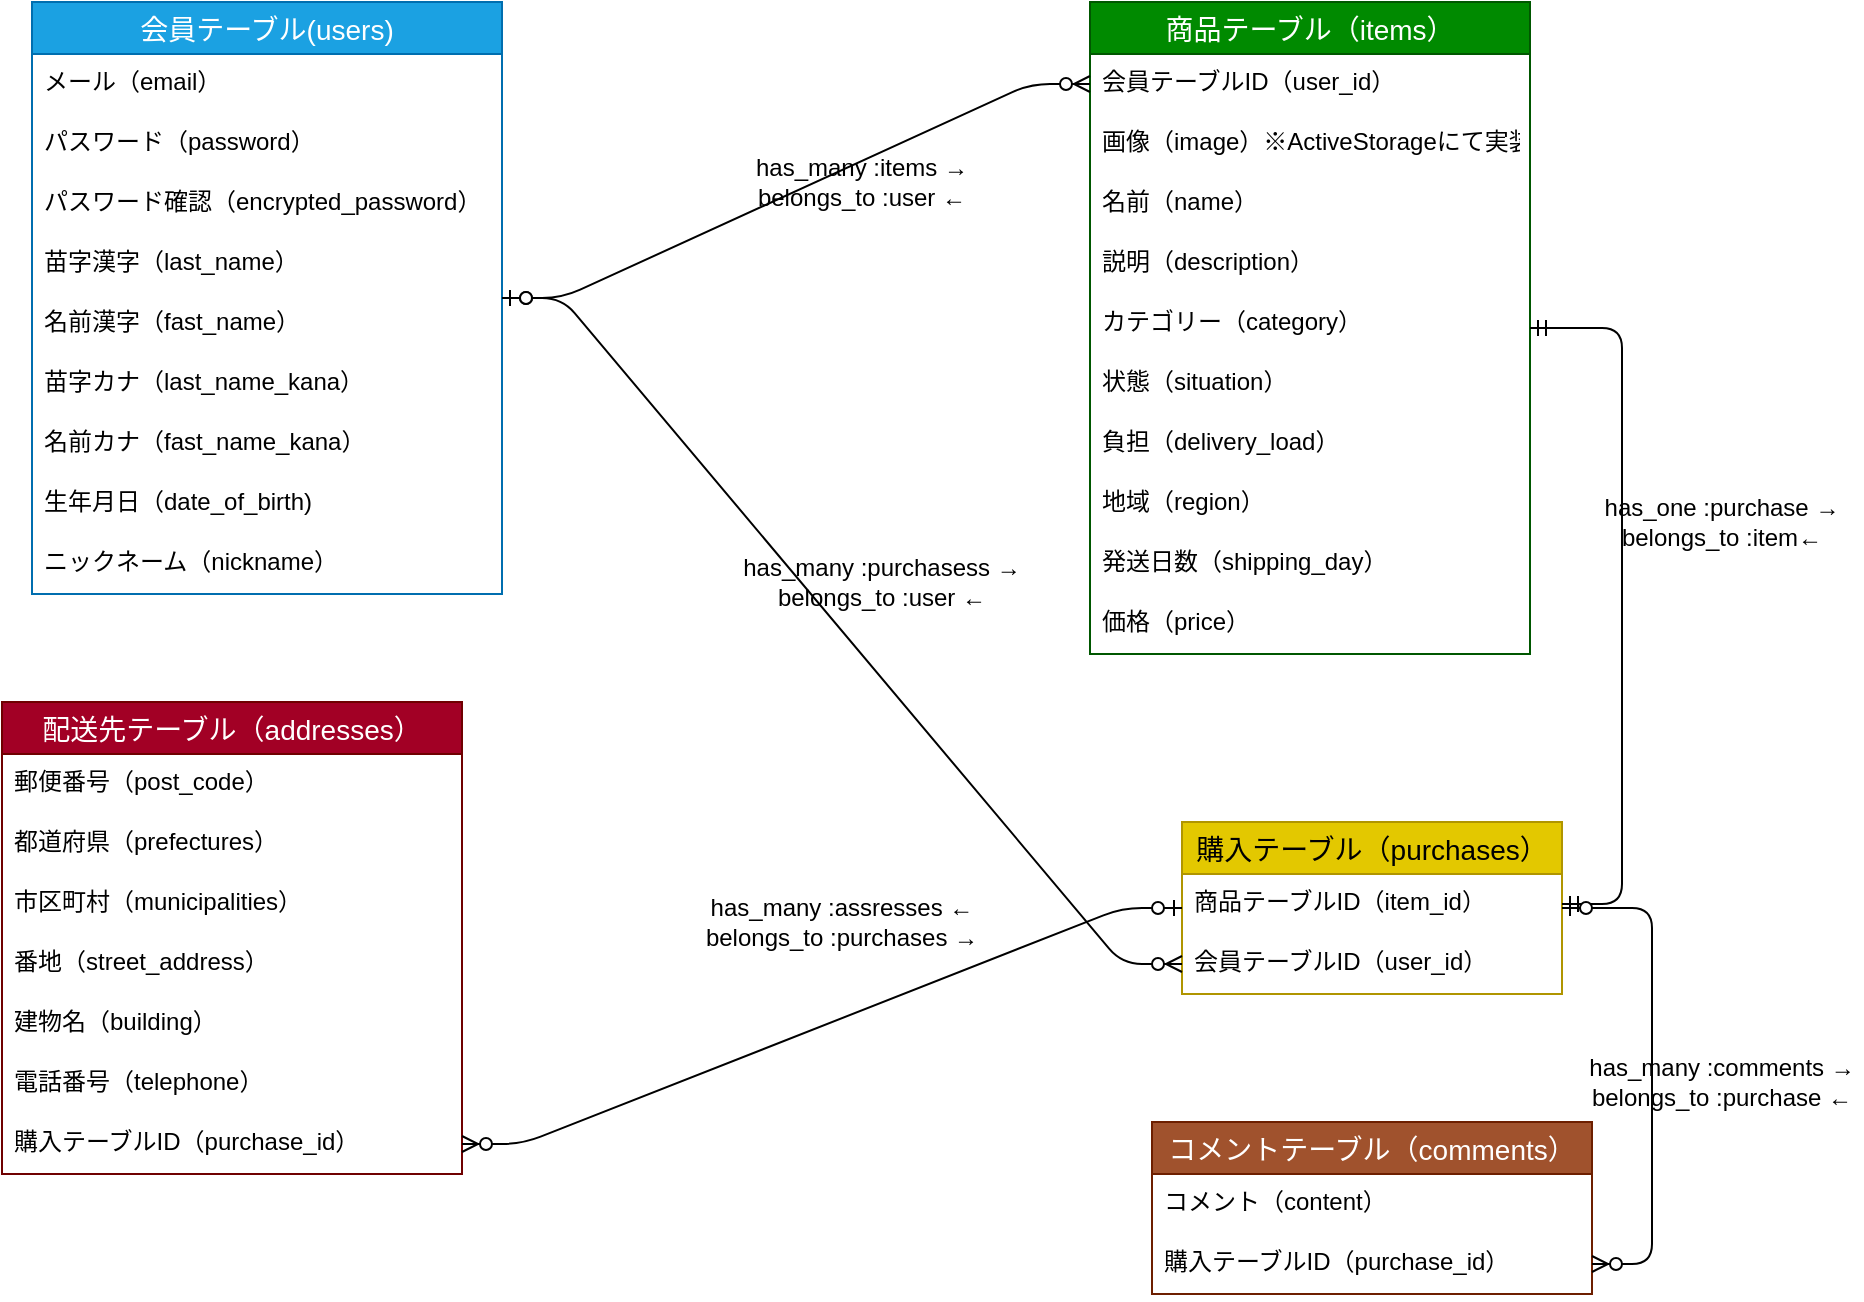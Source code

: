 <mxfile>
    <diagram id="WV8SqFQ2a9lmP5pnfqUK" name="ページ1">
        <mxGraphModel dx="782" dy="735" grid="1" gridSize="10" guides="1" tooltips="1" connect="1" arrows="1" fold="1" page="0" pageScale="1" pageWidth="827" pageHeight="1169" background="none" math="0" shadow="0">
            <root>
                <mxCell id="0"/>
                <mxCell id="1" parent="0"/>
                <mxCell id="2" value="会員テーブル(users)" style="swimlane;fontStyle=0;childLayout=stackLayout;horizontal=1;startSize=26;horizontalStack=0;resizeParent=1;resizeParentMax=0;resizeLast=0;collapsible=1;marginBottom=0;align=center;fontSize=14;strokeColor=#006EAF;fillColor=#1ba1e2;fontColor=#ffffff;" vertex="1" parent="1">
                    <mxGeometry x="-225" y="170" width="235" height="296" as="geometry">
                        <mxRectangle x="80" y="170" width="60" height="30" as="alternateBounds"/>
                    </mxGeometry>
                </mxCell>
                <mxCell id="4" value="メール（email）" style="text;strokeColor=none;fillColor=none;spacingLeft=4;spacingRight=4;overflow=hidden;rotatable=0;points=[[0,0.5],[1,0.5]];portConstraint=eastwest;fontSize=12;" vertex="1" parent="2">
                    <mxGeometry y="26" width="235" height="30" as="geometry"/>
                </mxCell>
                <mxCell id="5" value="パスワード（password）" style="text;strokeColor=none;fillColor=none;spacingLeft=4;spacingRight=4;overflow=hidden;rotatable=0;points=[[0,0.5],[1,0.5]];portConstraint=eastwest;fontSize=12;" vertex="1" parent="2">
                    <mxGeometry y="56" width="235" height="30" as="geometry"/>
                </mxCell>
                <mxCell id="87" value="パスワード確認（encrypted_password）" style="text;strokeColor=none;fillColor=none;spacingLeft=4;spacingRight=4;overflow=hidden;rotatable=0;points=[[0,0.5],[1,0.5]];portConstraint=eastwest;fontSize=12;" vertex="1" parent="2">
                    <mxGeometry y="86" width="235" height="30" as="geometry"/>
                </mxCell>
                <mxCell id="6" value="苗字漢字（last_name）" style="text;strokeColor=none;fillColor=none;spacingLeft=4;spacingRight=4;overflow=hidden;rotatable=0;points=[[0,0.5],[1,0.5]];portConstraint=eastwest;fontSize=12;" vertex="1" parent="2">
                    <mxGeometry y="116" width="235" height="30" as="geometry"/>
                </mxCell>
                <mxCell id="10" value="名前漢字（fast_name）" style="text;strokeColor=none;fillColor=none;spacingLeft=4;spacingRight=4;overflow=hidden;rotatable=0;points=[[0,0.5],[1,0.5]];portConstraint=eastwest;fontSize=12;" vertex="1" parent="2">
                    <mxGeometry y="146" width="235" height="30" as="geometry"/>
                </mxCell>
                <mxCell id="12" value="苗字カナ（last_name_kana）" style="text;strokeColor=none;fillColor=none;spacingLeft=4;spacingRight=4;overflow=hidden;rotatable=0;points=[[0,0.5],[1,0.5]];portConstraint=eastwest;fontSize=12;" vertex="1" parent="2">
                    <mxGeometry y="176" width="235" height="30" as="geometry"/>
                </mxCell>
                <mxCell id="11" value="名前カナ（fast_name_kana）" style="text;strokeColor=none;fillColor=none;spacingLeft=4;spacingRight=4;overflow=hidden;rotatable=0;points=[[0,0.5],[1,0.5]];portConstraint=eastwest;fontSize=12;" vertex="1" parent="2">
                    <mxGeometry y="206" width="235" height="30" as="geometry"/>
                </mxCell>
                <mxCell id="7" value="生年月日（date_of_birth)" style="text;strokeColor=none;fillColor=none;spacingLeft=4;spacingRight=4;overflow=hidden;rotatable=0;points=[[0,0.5],[1,0.5]];portConstraint=eastwest;fontSize=12;" vertex="1" parent="2">
                    <mxGeometry y="236" width="235" height="30" as="geometry"/>
                </mxCell>
                <mxCell id="3" value="ニックネーム（nickname）" style="text;strokeColor=none;fillColor=none;spacingLeft=4;spacingRight=4;overflow=hidden;rotatable=0;points=[[0,0.5],[1,0.5]];portConstraint=eastwest;fontSize=12;" vertex="1" parent="2">
                    <mxGeometry y="266" width="235" height="30" as="geometry"/>
                </mxCell>
                <mxCell id="29" value="商品テーブル（items）" style="swimlane;fontStyle=0;childLayout=stackLayout;horizontal=1;startSize=26;horizontalStack=0;resizeParent=1;resizeParentMax=0;resizeLast=0;collapsible=1;marginBottom=0;align=center;fontSize=14;fillColor=#008a00;fontColor=#ffffff;strokeColor=#005700;" vertex="1" parent="1">
                    <mxGeometry x="304" y="170" width="220" height="326" as="geometry"/>
                </mxCell>
                <mxCell id="40" value="会員テーブルID（user_id）" style="text;strokeColor=none;fillColor=none;spacingLeft=4;spacingRight=4;overflow=hidden;rotatable=0;points=[[0,0.5],[1,0.5]];portConstraint=eastwest;fontSize=12;" vertex="1" parent="29">
                    <mxGeometry y="26" width="220" height="30" as="geometry"/>
                </mxCell>
                <mxCell id="30" value="画像（image）※ActiveStorageにて実装" style="text;strokeColor=none;fillColor=none;spacingLeft=4;spacingRight=4;overflow=hidden;rotatable=0;points=[[0,0.5],[1,0.5]];portConstraint=eastwest;fontSize=12;" vertex="1" parent="29">
                    <mxGeometry y="56" width="220" height="30" as="geometry"/>
                </mxCell>
                <mxCell id="31" value="名前（name）" style="text;strokeColor=none;fillColor=none;spacingLeft=4;spacingRight=4;overflow=hidden;rotatable=0;points=[[0,0.5],[1,0.5]];portConstraint=eastwest;fontSize=12;" vertex="1" parent="29">
                    <mxGeometry y="86" width="220" height="30" as="geometry"/>
                </mxCell>
                <mxCell id="32" value="説明（description）" style="text;strokeColor=none;fillColor=none;spacingLeft=4;spacingRight=4;overflow=hidden;rotatable=0;points=[[0,0.5],[1,0.5]];portConstraint=eastwest;fontSize=12;" vertex="1" parent="29">
                    <mxGeometry y="116" width="220" height="30" as="geometry"/>
                </mxCell>
                <mxCell id="34" value="カテゴリー（category）" style="text;strokeColor=none;fillColor=none;spacingLeft=4;spacingRight=4;overflow=hidden;rotatable=0;points=[[0,0.5],[1,0.5]];portConstraint=eastwest;fontSize=12;" vertex="1" parent="29">
                    <mxGeometry y="146" width="220" height="30" as="geometry"/>
                </mxCell>
                <mxCell id="91" value="状態（situation）" style="text;strokeColor=none;fillColor=none;spacingLeft=4;spacingRight=4;overflow=hidden;rotatable=0;points=[[0,0.5],[1,0.5]];portConstraint=eastwest;fontSize=12;" vertex="1" parent="29">
                    <mxGeometry y="176" width="220" height="30" as="geometry"/>
                </mxCell>
                <mxCell id="89" value="負担（delivery_load）" style="text;strokeColor=none;fillColor=none;spacingLeft=4;spacingRight=4;overflow=hidden;rotatable=0;points=[[0,0.5],[1,0.5]];portConstraint=eastwest;fontSize=12;" vertex="1" parent="29">
                    <mxGeometry y="206" width="220" height="30" as="geometry"/>
                </mxCell>
                <mxCell id="90" value="地域（region）" style="text;strokeColor=none;fillColor=none;spacingLeft=4;spacingRight=4;overflow=hidden;rotatable=0;points=[[0,0.5],[1,0.5]];portConstraint=eastwest;fontSize=12;" vertex="1" parent="29">
                    <mxGeometry y="236" width="220" height="30" as="geometry"/>
                </mxCell>
                <mxCell id="36" value="発送日数（shipping_day）" style="text;strokeColor=none;fillColor=none;spacingLeft=4;spacingRight=4;overflow=hidden;rotatable=0;points=[[0,0.5],[1,0.5]];portConstraint=eastwest;fontSize=12;" vertex="1" parent="29">
                    <mxGeometry y="266" width="220" height="30" as="geometry"/>
                </mxCell>
                <mxCell id="33" value="価格（price）" style="text;strokeColor=none;fillColor=none;spacingLeft=4;spacingRight=4;overflow=hidden;rotatable=0;points=[[0,0.5],[1,0.5]];portConstraint=eastwest;fontSize=12;" vertex="1" parent="29">
                    <mxGeometry y="296" width="220" height="30" as="geometry"/>
                </mxCell>
                <mxCell id="43" value="購入テーブル（purchases）" style="swimlane;fontStyle=0;childLayout=stackLayout;horizontal=1;startSize=26;horizontalStack=0;resizeParent=1;resizeParentMax=0;resizeLast=0;collapsible=1;marginBottom=0;align=center;fontSize=14;fillColor=#e3c800;fontColor=#000000;strokeColor=#B09500;" vertex="1" parent="1">
                    <mxGeometry x="350" y="580" width="190" height="86" as="geometry"/>
                </mxCell>
                <mxCell id="62" value="商品テーブルID（item_id）" style="text;strokeColor=none;fillColor=none;spacingLeft=4;spacingRight=4;overflow=hidden;rotatable=0;points=[[0,0.5],[1,0.5]];portConstraint=eastwest;fontSize=12;" vertex="1" parent="43">
                    <mxGeometry y="26" width="190" height="30" as="geometry"/>
                </mxCell>
                <mxCell id="44" value="会員テーブルID（user_id）" style="text;strokeColor=none;fillColor=none;spacingLeft=4;spacingRight=4;overflow=hidden;rotatable=0;points=[[0,0.5],[1,0.5]];portConstraint=eastwest;fontSize=12;" vertex="1" parent="43">
                    <mxGeometry y="56" width="190" height="30" as="geometry"/>
                </mxCell>
                <mxCell id="48" value="コメントテーブル（comments）" style="swimlane;fontStyle=0;childLayout=stackLayout;horizontal=1;startSize=26;horizontalStack=0;resizeParent=1;resizeParentMax=0;resizeLast=0;collapsible=1;marginBottom=0;align=center;fontSize=14;fillColor=#a0522d;fontColor=#ffffff;strokeColor=#6D1F00;" vertex="1" parent="1">
                    <mxGeometry x="335" y="730" width="220" height="86" as="geometry"/>
                </mxCell>
                <mxCell id="49" value="コメント（content）" style="text;strokeColor=none;fillColor=none;spacingLeft=4;spacingRight=4;overflow=hidden;rotatable=0;points=[[0,0.5],[1,0.5]];portConstraint=eastwest;fontSize=12;" vertex="1" parent="48">
                    <mxGeometry y="26" width="220" height="30" as="geometry"/>
                </mxCell>
                <mxCell id="51" value="購入テーブルID（purchase_id）" style="text;strokeColor=none;fillColor=none;spacingLeft=4;spacingRight=4;overflow=hidden;rotatable=0;points=[[0,0.5],[1,0.5]];portConstraint=eastwest;fontSize=12;" vertex="1" parent="48">
                    <mxGeometry y="56" width="220" height="30" as="geometry"/>
                </mxCell>
                <mxCell id="54" value="配送先テーブル（addresses）" style="swimlane;fontStyle=0;childLayout=stackLayout;horizontal=1;startSize=26;horizontalStack=0;resizeParent=1;resizeParentMax=0;resizeLast=0;collapsible=1;marginBottom=0;align=center;fontSize=14;fillColor=#a20025;fontColor=#ffffff;strokeColor=#6F0000;" vertex="1" parent="1">
                    <mxGeometry x="-240" y="520" width="230" height="236" as="geometry"/>
                </mxCell>
                <mxCell id="55" value="郵便番号（post_code）" style="text;strokeColor=none;fillColor=none;spacingLeft=4;spacingRight=4;overflow=hidden;rotatable=0;points=[[0,0.5],[1,0.5]];portConstraint=eastwest;fontSize=12;" vertex="1" parent="54">
                    <mxGeometry y="26" width="230" height="30" as="geometry"/>
                </mxCell>
                <mxCell id="56" value="都道府県（prefectures）" style="text;strokeColor=none;fillColor=none;spacingLeft=4;spacingRight=4;overflow=hidden;rotatable=0;points=[[0,0.5],[1,0.5]];portConstraint=eastwest;fontSize=12;" vertex="1" parent="54">
                    <mxGeometry y="56" width="230" height="30" as="geometry"/>
                </mxCell>
                <mxCell id="57" value="市区町村（municipalities）" style="text;strokeColor=none;fillColor=none;spacingLeft=4;spacingRight=4;overflow=hidden;rotatable=0;points=[[0,0.5],[1,0.5]];portConstraint=eastwest;fontSize=12;" vertex="1" parent="54">
                    <mxGeometry y="86" width="230" height="30" as="geometry"/>
                </mxCell>
                <mxCell id="58" value="番地（street_address）" style="text;strokeColor=none;fillColor=none;spacingLeft=4;spacingRight=4;overflow=hidden;rotatable=0;points=[[0,0.5],[1,0.5]];portConstraint=eastwest;fontSize=12;" vertex="1" parent="54">
                    <mxGeometry y="116" width="230" height="30" as="geometry"/>
                </mxCell>
                <mxCell id="60" value="建物名（building）" style="text;strokeColor=none;fillColor=none;spacingLeft=4;spacingRight=4;overflow=hidden;rotatable=0;points=[[0,0.5],[1,0.5]];portConstraint=eastwest;fontSize=12;" vertex="1" parent="54">
                    <mxGeometry y="146" width="230" height="30" as="geometry"/>
                </mxCell>
                <mxCell id="59" value="電話番号（telephone）" style="text;strokeColor=none;fillColor=none;spacingLeft=4;spacingRight=4;overflow=hidden;rotatable=0;points=[[0,0.5],[1,0.5]];portConstraint=eastwest;fontSize=12;" vertex="1" parent="54">
                    <mxGeometry y="176" width="230" height="30" as="geometry"/>
                </mxCell>
                <mxCell id="61" value="購入テーブルID（purchase_id）" style="text;strokeColor=none;fillColor=none;spacingLeft=4;spacingRight=4;overflow=hidden;rotatable=0;points=[[0,0.5],[1,0.5]];portConstraint=eastwest;fontSize=12;" vertex="1" parent="54">
                    <mxGeometry y="206" width="230" height="30" as="geometry"/>
                </mxCell>
                <mxCell id="65" value="" style="edgeStyle=entityRelationEdgeStyle;fontSize=12;html=1;endArrow=ERzeroToMany;startArrow=ERzeroToOne;entryX=0;entryY=0.5;entryDx=0;entryDy=0;" edge="1" parent="1" source="2" target="40">
                    <mxGeometry width="100" height="100" relative="1" as="geometry">
                        <mxPoint x="60" y="230" as="sourcePoint"/>
                        <mxPoint x="160" y="130" as="targetPoint"/>
                    </mxGeometry>
                </mxCell>
                <mxCell id="66" value="" style="edgeStyle=entityRelationEdgeStyle;fontSize=12;html=1;endArrow=ERzeroToMany;startArrow=ERzeroToOne;" edge="1" parent="1" source="2" target="44">
                    <mxGeometry width="100" height="100" relative="1" as="geometry">
                        <mxPoint x="-17.5" y="155" as="sourcePoint"/>
                        <mxPoint x="347.5" y="258" as="targetPoint"/>
                    </mxGeometry>
                </mxCell>
                <mxCell id="67" value="" style="edgeStyle=entityRelationEdgeStyle;fontSize=12;html=1;endArrow=ERmandOne;startArrow=ERmandOne;" edge="1" parent="1" source="62" target="29">
                    <mxGeometry width="100" height="100" relative="1" as="geometry">
                        <mxPoint x="290" y="550" as="sourcePoint"/>
                        <mxPoint x="390" y="450" as="targetPoint"/>
                    </mxGeometry>
                </mxCell>
                <mxCell id="68" value="" style="edgeStyle=entityRelationEdgeStyle;fontSize=12;html=1;endArrow=ERzeroToMany;startArrow=ERzeroToOne;" edge="1" parent="1" source="43" target="51">
                    <mxGeometry width="100" height="100" relative="1" as="geometry">
                        <mxPoint x="430" y="547" as="sourcePoint"/>
                        <mxPoint x="805" y="470" as="targetPoint"/>
                    </mxGeometry>
                </mxCell>
                <mxCell id="82" value="" style="edgeStyle=entityRelationEdgeStyle;fontSize=12;html=1;endArrow=ERzeroToMany;startArrow=ERzeroToOne;" edge="1" parent="1" source="43" target="61">
                    <mxGeometry width="100" height="100" relative="1" as="geometry">
                        <mxPoint x="125" y="590" as="sourcePoint"/>
                        <mxPoint x="140" y="768" as="targetPoint"/>
                    </mxGeometry>
                </mxCell>
                <mxCell id="92" value="has_many :items →&lt;br&gt;belongs_to :user ←" style="text;html=1;strokeColor=none;fillColor=none;align=center;verticalAlign=middle;whiteSpace=wrap;rounded=0;" vertex="1" parent="1">
                    <mxGeometry x="120" y="250" width="140" height="20" as="geometry"/>
                </mxCell>
                <mxCell id="93" value="has_many :purchasess →&lt;br&gt;belongs_to :user ←" style="text;html=1;strokeColor=none;fillColor=none;align=center;verticalAlign=middle;whiteSpace=wrap;rounded=0;" vertex="1" parent="1">
                    <mxGeometry x="120" y="450" width="160" height="20" as="geometry"/>
                </mxCell>
                <mxCell id="94" value="has_many :comments →&lt;br&gt;belongs_to :purchase ←" style="text;html=1;strokeColor=none;fillColor=none;align=center;verticalAlign=middle;whiteSpace=wrap;rounded=0;" vertex="1" parent="1">
                    <mxGeometry x="550" y="700" width="140" height="20" as="geometry"/>
                </mxCell>
                <mxCell id="95" value="has_many :assresses ←&lt;br&gt;belongs_to :purchases →" style="text;html=1;strokeColor=none;fillColor=none;align=center;verticalAlign=middle;whiteSpace=wrap;rounded=0;" vertex="1" parent="1">
                    <mxGeometry x="110" y="620" width="140" height="20" as="geometry"/>
                </mxCell>
                <mxCell id="96" value="has_one :purchase →&lt;br&gt;belongs_to :item←" style="text;html=1;strokeColor=none;fillColor=none;align=center;verticalAlign=middle;whiteSpace=wrap;rounded=0;" vertex="1" parent="1">
                    <mxGeometry x="550" y="420" width="140" height="20" as="geometry"/>
                </mxCell>
            </root>
        </mxGraphModel>
    </diagram>
</mxfile>
